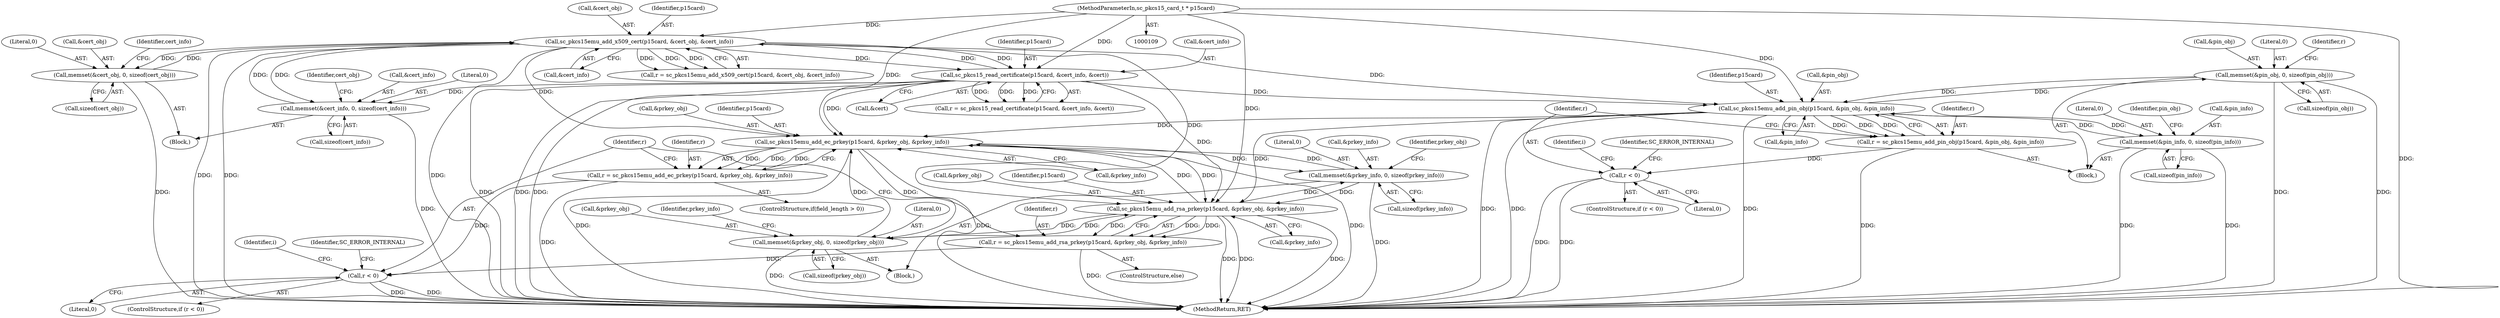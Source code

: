 digraph "0_OpenSC_360e95d45ac4123255a4c796db96337f332160ad#diff-d643a0fa169471dbf2912f4866dc49c5_4@API" {
"1000480" [label="(Call,memset(&pin_obj, 0, sizeof(pin_obj)))"];
"1000653" [label="(Call,sc_pkcs15emu_add_pin_obj(p15card, &pin_obj, &pin_info))"];
"1000285" [label="(Call,sc_pkcs15emu_add_x509_cert(p15card, &cert_obj, &cert_info))"];
"1000308" [label="(Call,sc_pkcs15_read_certificate(p15card, &cert_info, &cert))"];
"1000110" [label="(MethodParameterIn,sc_pkcs15_card_t * p15card)"];
"1000240" [label="(Call,memset(&cert_obj, 0, sizeof(cert_obj)))"];
"1000234" [label="(Call,memset(&cert_info, 0, sizeof(cert_info)))"];
"1000480" [label="(Call,memset(&pin_obj, 0, sizeof(pin_obj)))"];
"1000474" [label="(Call,memset(&pin_info, 0, sizeof(pin_info)))"];
"1000651" [label="(Call,r = sc_pkcs15emu_add_pin_obj(p15card, &pin_obj, &pin_info))"];
"1000660" [label="(Call,r < 0)"];
"1000811" [label="(Call,sc_pkcs15emu_add_ec_prkey(p15card, &prkey_obj, &prkey_info))"];
"1000683" [label="(Call,memset(&prkey_info, 0, sizeof(prkey_info)))"];
"1000820" [label="(Call,sc_pkcs15emu_add_rsa_prkey(p15card, &prkey_obj, &prkey_info))"];
"1000689" [label="(Call,memset(&prkey_obj, 0, sizeof(prkey_obj)))"];
"1000818" [label="(Call,r = sc_pkcs15emu_add_rsa_prkey(p15card, &prkey_obj, &prkey_info))"];
"1000827" [label="(Call,r < 0)"];
"1000809" [label="(Call,r = sc_pkcs15emu_add_ec_prkey(p15card, &prkey_obj, &prkey_info))"];
"1000813" [label="(Call,&prkey_obj)"];
"1000110" [label="(MethodParameterIn,sc_pkcs15_card_t * p15card)"];
"1000477" [label="(Literal,0)"];
"1000283" [label="(Call,r = sc_pkcs15emu_add_x509_cert(p15card, &cert_obj, &cert_info))"];
"1000653" [label="(Call,sc_pkcs15emu_add_pin_obj(p15card, &pin_obj, &pin_info))"];
"1000654" [label="(Identifier,p15card)"];
"1000822" [label="(Call,&prkey_obj)"];
"1000480" [label="(Call,memset(&pin_obj, 0, sizeof(pin_obj)))"];
"1000222" [label="(Block,)"];
"1000241" [label="(Call,&cert_obj)"];
"1000235" [label="(Call,&cert_info)"];
"1000484" [label="(Call,sizeof(pin_obj))"];
"1000827" [label="(Call,r < 0)"];
"1000687" [label="(Call,sizeof(prkey_info))"];
"1000818" [label="(Call,r = sc_pkcs15emu_add_rsa_prkey(p15card, &prkey_obj, &prkey_info))"];
"1000482" [label="(Identifier,pin_obj)"];
"1000237" [label="(Literal,0)"];
"1000308" [label="(Call,sc_pkcs15_read_certificate(p15card, &cert_info, &cert))"];
"1000244" [label="(Call,sizeof(cert_obj))"];
"1000810" [label="(Identifier,r)"];
"1000312" [label="(Call,&cert)"];
"1000660" [label="(Call,r < 0)"];
"1000454" [label="(Identifier,i)"];
"1000683" [label="(Call,memset(&prkey_info, 0, sizeof(prkey_info)))"];
"1000684" [label="(Call,&prkey_info)"];
"1000310" [label="(Call,&cert_info)"];
"1000664" [label="(Identifier,SC_ERROR_INTERNAL)"];
"1000820" [label="(Call,sc_pkcs15emu_add_rsa_prkey(p15card, &prkey_obj, &prkey_info))"];
"1000809" [label="(Call,r = sc_pkcs15emu_add_ec_prkey(p15card, &prkey_obj, &prkey_info))"];
"1000691" [label="(Identifier,prkey_obj)"];
"1000483" [label="(Literal,0)"];
"1000234" [label="(Call,memset(&cert_info, 0, sizeof(cert_info)))"];
"1000240" [label="(Call,memset(&cert_obj, 0, sizeof(cert_obj)))"];
"1000834" [label="(MethodReturn,RET)"];
"1000812" [label="(Identifier,p15card)"];
"1000487" [label="(Identifier,r)"];
"1000478" [label="(Call,sizeof(pin_info))"];
"1000805" [label="(ControlStructure,if(field_length > 0))"];
"1000250" [label="(Identifier,cert_info)"];
"1000285" [label="(Call,sc_pkcs15emu_add_x509_cert(p15card, &cert_obj, &cert_info))"];
"1000815" [label="(Call,&prkey_info)"];
"1000242" [label="(Identifier,cert_obj)"];
"1000673" [label="(Identifier,i)"];
"1000238" [label="(Call,sizeof(cert_info))"];
"1000652" [label="(Identifier,r)"];
"1000674" [label="(Block,)"];
"1000309" [label="(Identifier,p15card)"];
"1000698" [label="(Identifier,prkey_info)"];
"1000828" [label="(Identifier,r)"];
"1000657" [label="(Call,&pin_info)"];
"1000289" [label="(Call,&cert_info)"];
"1000821" [label="(Identifier,p15card)"];
"1000819" [label="(Identifier,r)"];
"1000686" [label="(Literal,0)"];
"1000306" [label="(Call,r = sc_pkcs15_read_certificate(p15card, &cert_info, &cert))"];
"1000689" [label="(Call,memset(&prkey_obj, 0, sizeof(prkey_obj)))"];
"1000651" [label="(Call,r = sc_pkcs15emu_add_pin_obj(p15card, &pin_obj, &pin_info))"];
"1000829" [label="(Literal,0)"];
"1000455" [label="(Block,)"];
"1000287" [label="(Call,&cert_obj)"];
"1000661" [label="(Identifier,r)"];
"1000243" [label="(Literal,0)"];
"1000662" [label="(Literal,0)"];
"1000811" [label="(Call,sc_pkcs15emu_add_ec_prkey(p15card, &prkey_obj, &prkey_info))"];
"1000474" [label="(Call,memset(&pin_info, 0, sizeof(pin_info)))"];
"1000286" [label="(Identifier,p15card)"];
"1000475" [label="(Call,&pin_info)"];
"1000831" [label="(Identifier,SC_ERROR_INTERNAL)"];
"1000817" [label="(ControlStructure,else)"];
"1000481" [label="(Call,&pin_obj)"];
"1000693" [label="(Call,sizeof(prkey_obj))"];
"1000692" [label="(Literal,0)"];
"1000655" [label="(Call,&pin_obj)"];
"1000659" [label="(ControlStructure,if (r < 0))"];
"1000826" [label="(ControlStructure,if (r < 0))"];
"1000824" [label="(Call,&prkey_info)"];
"1000690" [label="(Call,&prkey_obj)"];
"1000480" -> "1000455"  [label="AST: "];
"1000480" -> "1000484"  [label="CFG: "];
"1000481" -> "1000480"  [label="AST: "];
"1000483" -> "1000480"  [label="AST: "];
"1000484" -> "1000480"  [label="AST: "];
"1000487" -> "1000480"  [label="CFG: "];
"1000480" -> "1000834"  [label="DDG: "];
"1000480" -> "1000834"  [label="DDG: "];
"1000653" -> "1000480"  [label="DDG: "];
"1000480" -> "1000653"  [label="DDG: "];
"1000653" -> "1000651"  [label="AST: "];
"1000653" -> "1000657"  [label="CFG: "];
"1000654" -> "1000653"  [label="AST: "];
"1000655" -> "1000653"  [label="AST: "];
"1000657" -> "1000653"  [label="AST: "];
"1000651" -> "1000653"  [label="CFG: "];
"1000653" -> "1000834"  [label="DDG: "];
"1000653" -> "1000834"  [label="DDG: "];
"1000653" -> "1000834"  [label="DDG: "];
"1000653" -> "1000474"  [label="DDG: "];
"1000653" -> "1000651"  [label="DDG: "];
"1000653" -> "1000651"  [label="DDG: "];
"1000653" -> "1000651"  [label="DDG: "];
"1000285" -> "1000653"  [label="DDG: "];
"1000308" -> "1000653"  [label="DDG: "];
"1000110" -> "1000653"  [label="DDG: "];
"1000474" -> "1000653"  [label="DDG: "];
"1000653" -> "1000811"  [label="DDG: "];
"1000653" -> "1000820"  [label="DDG: "];
"1000285" -> "1000283"  [label="AST: "];
"1000285" -> "1000289"  [label="CFG: "];
"1000286" -> "1000285"  [label="AST: "];
"1000287" -> "1000285"  [label="AST: "];
"1000289" -> "1000285"  [label="AST: "];
"1000283" -> "1000285"  [label="CFG: "];
"1000285" -> "1000834"  [label="DDG: "];
"1000285" -> "1000834"  [label="DDG: "];
"1000285" -> "1000834"  [label="DDG: "];
"1000285" -> "1000234"  [label="DDG: "];
"1000285" -> "1000240"  [label="DDG: "];
"1000285" -> "1000283"  [label="DDG: "];
"1000285" -> "1000283"  [label="DDG: "];
"1000285" -> "1000283"  [label="DDG: "];
"1000308" -> "1000285"  [label="DDG: "];
"1000110" -> "1000285"  [label="DDG: "];
"1000240" -> "1000285"  [label="DDG: "];
"1000234" -> "1000285"  [label="DDG: "];
"1000285" -> "1000308"  [label="DDG: "];
"1000285" -> "1000308"  [label="DDG: "];
"1000285" -> "1000811"  [label="DDG: "];
"1000285" -> "1000820"  [label="DDG: "];
"1000308" -> "1000306"  [label="AST: "];
"1000308" -> "1000312"  [label="CFG: "];
"1000309" -> "1000308"  [label="AST: "];
"1000310" -> "1000308"  [label="AST: "];
"1000312" -> "1000308"  [label="AST: "];
"1000306" -> "1000308"  [label="CFG: "];
"1000308" -> "1000834"  [label="DDG: "];
"1000308" -> "1000834"  [label="DDG: "];
"1000308" -> "1000834"  [label="DDG: "];
"1000308" -> "1000234"  [label="DDG: "];
"1000308" -> "1000306"  [label="DDG: "];
"1000308" -> "1000306"  [label="DDG: "];
"1000308" -> "1000306"  [label="DDG: "];
"1000110" -> "1000308"  [label="DDG: "];
"1000308" -> "1000811"  [label="DDG: "];
"1000308" -> "1000820"  [label="DDG: "];
"1000110" -> "1000109"  [label="AST: "];
"1000110" -> "1000834"  [label="DDG: "];
"1000110" -> "1000811"  [label="DDG: "];
"1000110" -> "1000820"  [label="DDG: "];
"1000240" -> "1000222"  [label="AST: "];
"1000240" -> "1000244"  [label="CFG: "];
"1000241" -> "1000240"  [label="AST: "];
"1000243" -> "1000240"  [label="AST: "];
"1000244" -> "1000240"  [label="AST: "];
"1000250" -> "1000240"  [label="CFG: "];
"1000240" -> "1000834"  [label="DDG: "];
"1000234" -> "1000222"  [label="AST: "];
"1000234" -> "1000238"  [label="CFG: "];
"1000235" -> "1000234"  [label="AST: "];
"1000237" -> "1000234"  [label="AST: "];
"1000238" -> "1000234"  [label="AST: "];
"1000242" -> "1000234"  [label="CFG: "];
"1000234" -> "1000834"  [label="DDG: "];
"1000474" -> "1000455"  [label="AST: "];
"1000474" -> "1000478"  [label="CFG: "];
"1000475" -> "1000474"  [label="AST: "];
"1000477" -> "1000474"  [label="AST: "];
"1000478" -> "1000474"  [label="AST: "];
"1000482" -> "1000474"  [label="CFG: "];
"1000474" -> "1000834"  [label="DDG: "];
"1000474" -> "1000834"  [label="DDG: "];
"1000651" -> "1000455"  [label="AST: "];
"1000652" -> "1000651"  [label="AST: "];
"1000661" -> "1000651"  [label="CFG: "];
"1000651" -> "1000834"  [label="DDG: "];
"1000651" -> "1000660"  [label="DDG: "];
"1000660" -> "1000659"  [label="AST: "];
"1000660" -> "1000662"  [label="CFG: "];
"1000661" -> "1000660"  [label="AST: "];
"1000662" -> "1000660"  [label="AST: "];
"1000664" -> "1000660"  [label="CFG: "];
"1000454" -> "1000660"  [label="CFG: "];
"1000660" -> "1000834"  [label="DDG: "];
"1000660" -> "1000834"  [label="DDG: "];
"1000811" -> "1000809"  [label="AST: "];
"1000811" -> "1000815"  [label="CFG: "];
"1000812" -> "1000811"  [label="AST: "];
"1000813" -> "1000811"  [label="AST: "];
"1000815" -> "1000811"  [label="AST: "];
"1000809" -> "1000811"  [label="CFG: "];
"1000811" -> "1000834"  [label="DDG: "];
"1000811" -> "1000834"  [label="DDG: "];
"1000811" -> "1000834"  [label="DDG: "];
"1000811" -> "1000683"  [label="DDG: "];
"1000811" -> "1000689"  [label="DDG: "];
"1000811" -> "1000809"  [label="DDG: "];
"1000811" -> "1000809"  [label="DDG: "];
"1000811" -> "1000809"  [label="DDG: "];
"1000820" -> "1000811"  [label="DDG: "];
"1000689" -> "1000811"  [label="DDG: "];
"1000683" -> "1000811"  [label="DDG: "];
"1000811" -> "1000820"  [label="DDG: "];
"1000683" -> "1000674"  [label="AST: "];
"1000683" -> "1000687"  [label="CFG: "];
"1000684" -> "1000683"  [label="AST: "];
"1000686" -> "1000683"  [label="AST: "];
"1000687" -> "1000683"  [label="AST: "];
"1000691" -> "1000683"  [label="CFG: "];
"1000683" -> "1000834"  [label="DDG: "];
"1000820" -> "1000683"  [label="DDG: "];
"1000683" -> "1000820"  [label="DDG: "];
"1000820" -> "1000818"  [label="AST: "];
"1000820" -> "1000824"  [label="CFG: "];
"1000821" -> "1000820"  [label="AST: "];
"1000822" -> "1000820"  [label="AST: "];
"1000824" -> "1000820"  [label="AST: "];
"1000818" -> "1000820"  [label="CFG: "];
"1000820" -> "1000834"  [label="DDG: "];
"1000820" -> "1000834"  [label="DDG: "];
"1000820" -> "1000834"  [label="DDG: "];
"1000820" -> "1000689"  [label="DDG: "];
"1000820" -> "1000818"  [label="DDG: "];
"1000820" -> "1000818"  [label="DDG: "];
"1000820" -> "1000818"  [label="DDG: "];
"1000689" -> "1000820"  [label="DDG: "];
"1000689" -> "1000674"  [label="AST: "];
"1000689" -> "1000693"  [label="CFG: "];
"1000690" -> "1000689"  [label="AST: "];
"1000692" -> "1000689"  [label="AST: "];
"1000693" -> "1000689"  [label="AST: "];
"1000698" -> "1000689"  [label="CFG: "];
"1000689" -> "1000834"  [label="DDG: "];
"1000818" -> "1000817"  [label="AST: "];
"1000819" -> "1000818"  [label="AST: "];
"1000828" -> "1000818"  [label="CFG: "];
"1000818" -> "1000834"  [label="DDG: "];
"1000818" -> "1000827"  [label="DDG: "];
"1000827" -> "1000826"  [label="AST: "];
"1000827" -> "1000829"  [label="CFG: "];
"1000828" -> "1000827"  [label="AST: "];
"1000829" -> "1000827"  [label="AST: "];
"1000831" -> "1000827"  [label="CFG: "];
"1000673" -> "1000827"  [label="CFG: "];
"1000827" -> "1000834"  [label="DDG: "];
"1000827" -> "1000834"  [label="DDG: "];
"1000809" -> "1000827"  [label="DDG: "];
"1000809" -> "1000805"  [label="AST: "];
"1000810" -> "1000809"  [label="AST: "];
"1000828" -> "1000809"  [label="CFG: "];
"1000809" -> "1000834"  [label="DDG: "];
}

